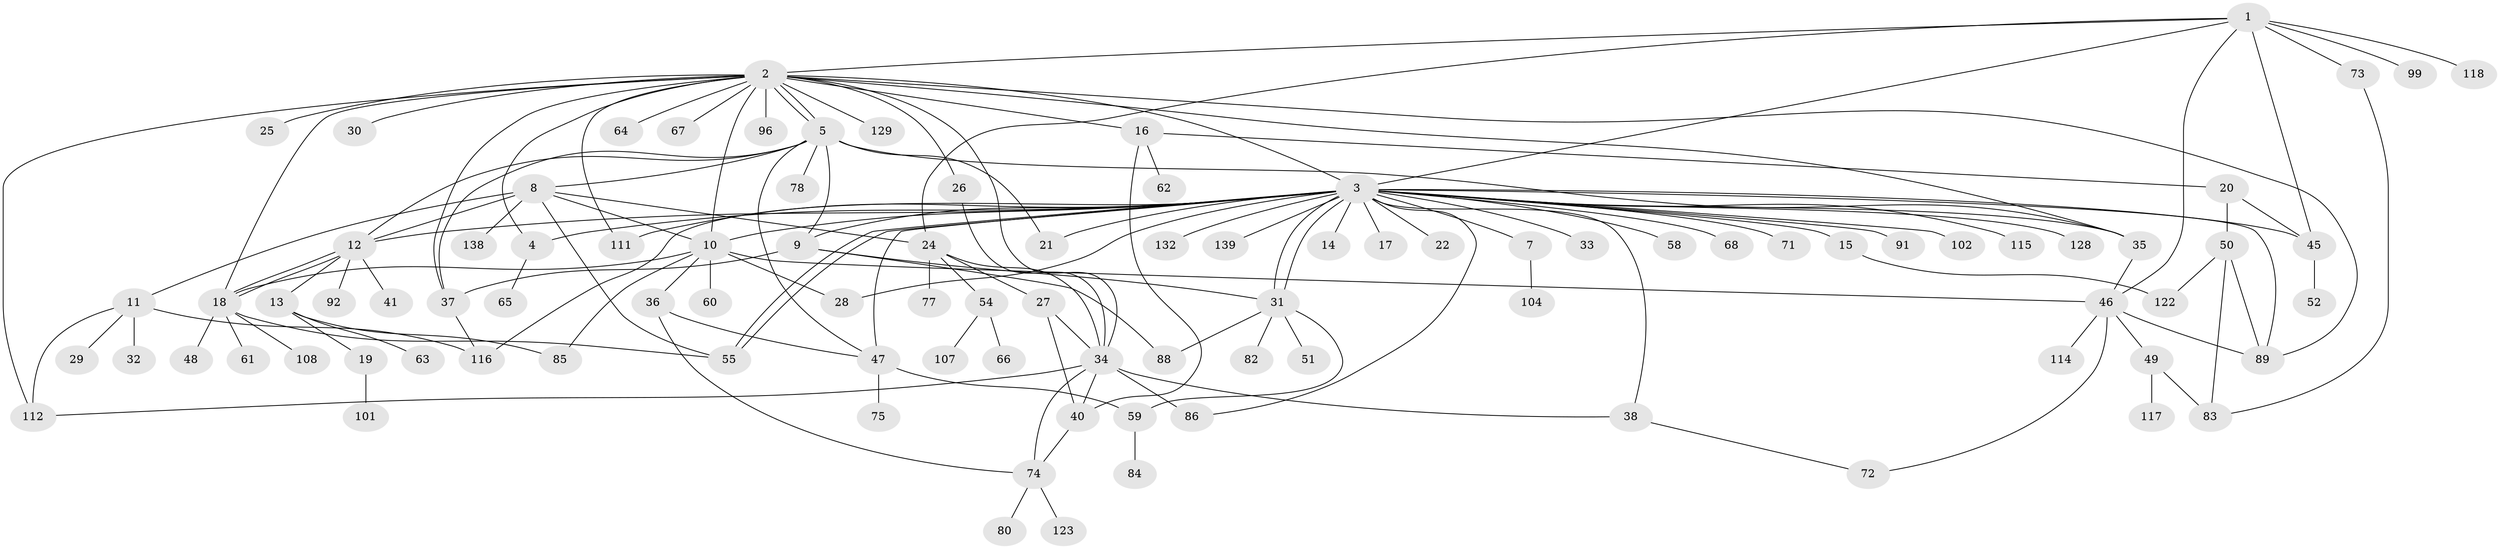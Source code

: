 // original degree distribution, {8: 0.03597122302158273, 21: 0.007194244604316547, 36: 0.007194244604316547, 3: 0.15827338129496402, 5: 0.05755395683453238, 2: 0.2014388489208633, 7: 0.014388489208633094, 11: 0.007194244604316547, 4: 0.04316546762589928, 1: 0.45323741007194246, 6: 0.007194244604316547, 9: 0.007194244604316547}
// Generated by graph-tools (version 1.1) at 2025/18/03/04/25 18:18:10]
// undirected, 97 vertices, 149 edges
graph export_dot {
graph [start="1"]
  node [color=gray90,style=filled];
  1;
  2 [super="+69+23"];
  3;
  4;
  5 [super="+98+6"];
  7;
  8;
  9 [super="+53"];
  10 [super="+97+134"];
  11;
  12 [super="+42+136"];
  13;
  14;
  15;
  16 [super="+43"];
  17;
  18;
  19;
  20;
  21;
  22;
  24;
  25;
  26;
  27 [super="+81"];
  28;
  29;
  30;
  31 [super="+120+131"];
  32;
  33;
  34 [super="+94+79+39+76+119+95"];
  35 [super="+70"];
  36 [super="+44"];
  37;
  38;
  40 [super="+87"];
  41;
  45 [super="+130+109"];
  46 [super="+56"];
  47;
  48;
  49;
  50;
  51;
  52;
  54;
  55 [super="+57"];
  58;
  59;
  60;
  61;
  62;
  63;
  64;
  65;
  66;
  67;
  68;
  71;
  72;
  73;
  74;
  75;
  77;
  78;
  80;
  82;
  83;
  84;
  85 [super="+106"];
  86;
  88;
  89 [super="+105+103"];
  91;
  92;
  96;
  99;
  101;
  102;
  104;
  107;
  108;
  111;
  112 [super="+135"];
  114;
  115;
  116;
  117 [super="+121"];
  118;
  122;
  123;
  128;
  129;
  132;
  138;
  139;
  1 -- 2;
  1 -- 3;
  1 -- 24;
  1 -- 45;
  1 -- 46;
  1 -- 73;
  1 -- 99;
  1 -- 118;
  2 -- 3;
  2 -- 5;
  2 -- 5;
  2 -- 10;
  2 -- 16;
  2 -- 18;
  2 -- 25;
  2 -- 26;
  2 -- 30;
  2 -- 34;
  2 -- 35;
  2 -- 37;
  2 -- 64;
  2 -- 89;
  2 -- 96;
  2 -- 111;
  2 -- 112;
  2 -- 129;
  2 -- 67;
  2 -- 4;
  3 -- 4;
  3 -- 7;
  3 -- 9;
  3 -- 10;
  3 -- 14;
  3 -- 15;
  3 -- 17;
  3 -- 21;
  3 -- 22;
  3 -- 28;
  3 -- 31;
  3 -- 31;
  3 -- 33;
  3 -- 38;
  3 -- 47;
  3 -- 55;
  3 -- 55;
  3 -- 58;
  3 -- 68;
  3 -- 71;
  3 -- 86;
  3 -- 89;
  3 -- 91;
  3 -- 102;
  3 -- 111;
  3 -- 115;
  3 -- 116;
  3 -- 128;
  3 -- 132;
  3 -- 139;
  3 -- 45;
  3 -- 12 [weight=2];
  3 -- 35;
  4 -- 65;
  5 -- 8;
  5 -- 21;
  5 -- 47;
  5 -- 12;
  5 -- 35;
  5 -- 37;
  5 -- 9;
  5 -- 78;
  7 -- 104;
  8 -- 10;
  8 -- 11;
  8 -- 12;
  8 -- 24;
  8 -- 55;
  8 -- 138;
  9 -- 88;
  9 -- 37;
  9 -- 31;
  10 -- 18;
  10 -- 28;
  10 -- 36;
  10 -- 46;
  10 -- 60;
  10 -- 85;
  11 -- 29;
  11 -- 32;
  11 -- 116;
  11 -- 112;
  12 -- 13;
  12 -- 18;
  12 -- 18;
  12 -- 41;
  12 -- 92;
  13 -- 19;
  13 -- 63;
  13 -- 85;
  15 -- 122;
  16 -- 20;
  16 -- 62;
  16 -- 40;
  18 -- 48;
  18 -- 61;
  18 -- 108;
  18 -- 55;
  19 -- 101;
  20 -- 45;
  20 -- 50;
  24 -- 27;
  24 -- 54;
  24 -- 77;
  24 -- 34;
  26 -- 34;
  27 -- 40;
  27 -- 34;
  31 -- 51;
  31 -- 59;
  31 -- 82;
  31 -- 88;
  34 -- 40;
  34 -- 112;
  34 -- 38;
  34 -- 86 [weight=2];
  34 -- 74;
  35 -- 46;
  36 -- 74;
  36 -- 47;
  37 -- 116;
  38 -- 72;
  40 -- 74;
  45 -- 52;
  46 -- 49;
  46 -- 72;
  46 -- 114;
  46 -- 89;
  47 -- 59;
  47 -- 75;
  49 -- 83;
  49 -- 117;
  50 -- 83;
  50 -- 89;
  50 -- 122;
  54 -- 66;
  54 -- 107;
  59 -- 84;
  73 -- 83;
  74 -- 80;
  74 -- 123;
}
